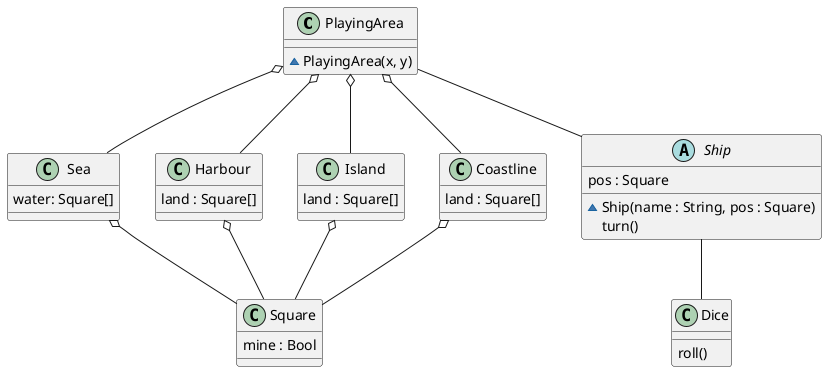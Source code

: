 @startuml
class PlayingArea {
  {method} ~PlayingArea(x, y)
}

class Square {
  {field} mine : Bool
}

class Sea {
  {field} water: Square[]
}

class Harbour {
  {field} land : Square[]
}

class Island {
  {field} land : Square[]
}

class Coastline {
  {field} land : Square[]
}

abstract class Ship {
  {field} pos : Square
  {method} ~Ship(name : String, pos : Square)
  {method} turn()
}

class Dice {
  {method} roll()
}

PlayingArea o-- Sea
PlayingArea o-- Island
PlayingArea o-- Harbour
PlayingArea o-- Coastline

Sea o-- Square
Harbour o-- Square
Island o-- Square
Coastline o-- Square

PlayingArea -- Ship

Ship -- Dice

@enduml